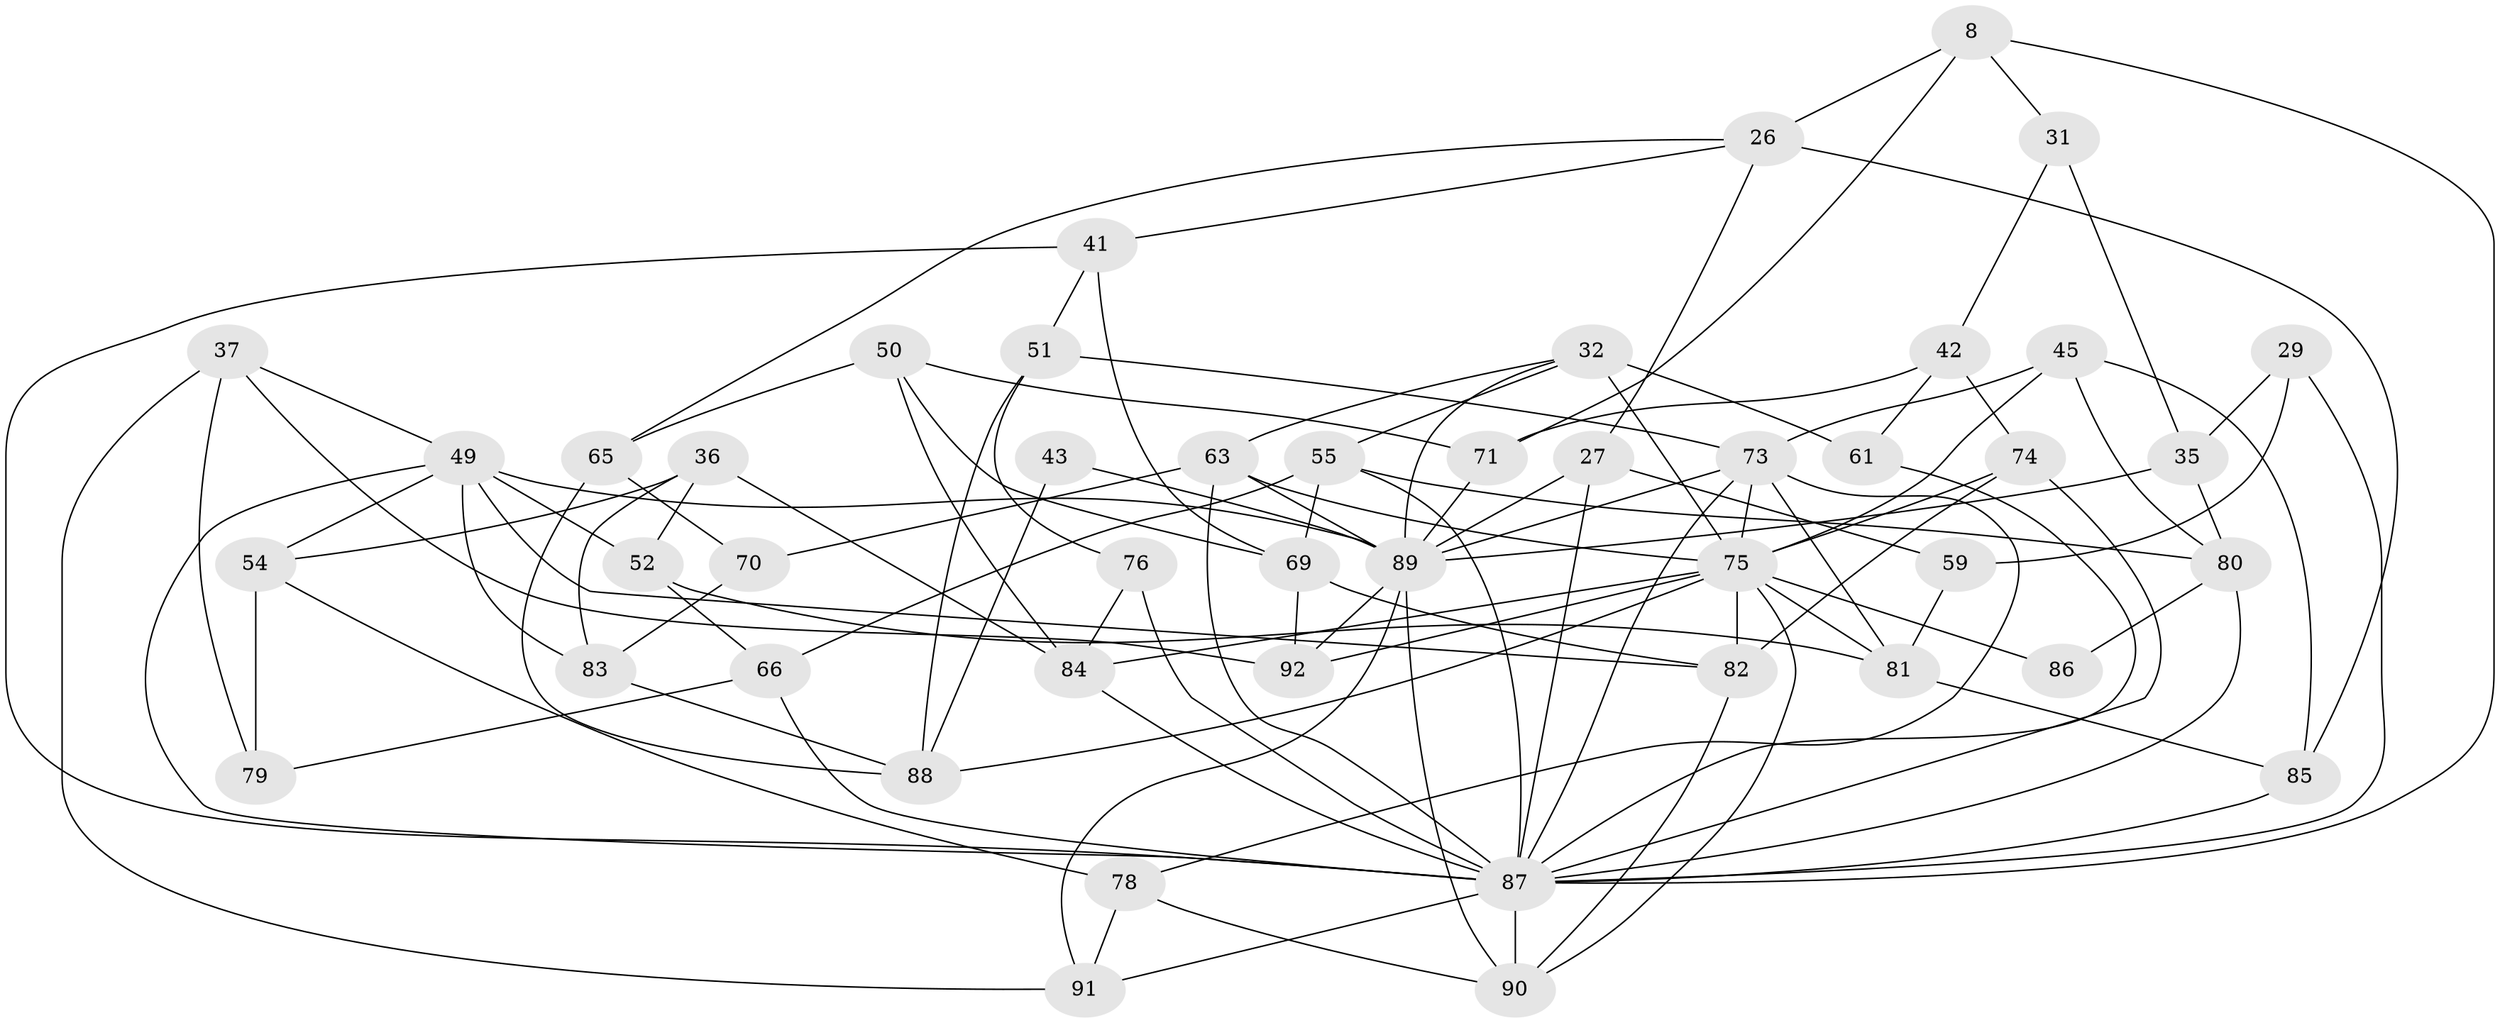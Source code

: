 // original degree distribution, {4: 1.0}
// Generated by graph-tools (version 1.1) at 2025/56/03/09/25 04:56:17]
// undirected, 46 vertices, 109 edges
graph export_dot {
graph [start="1"]
  node [color=gray90,style=filled];
  8 [super="+6"];
  26 [super="+9"];
  27;
  29;
  31;
  32 [super="+12"];
  35 [super="+28"];
  36;
  37;
  41;
  42;
  43;
  45;
  49 [super="+17"];
  50;
  51;
  52;
  54;
  55 [super="+53"];
  59;
  61;
  63 [super="+48"];
  65;
  66 [super="+60"];
  69 [super="+25"];
  70;
  71;
  73 [super="+56"];
  74;
  75 [super="+24+68"];
  76;
  78;
  79;
  80 [super="+72"];
  81 [super="+33"];
  82 [super="+18"];
  83;
  84 [super="+40"];
  85 [super="+77"];
  86;
  87 [super="+57+67+64"];
  88 [super="+34"];
  89 [super="+44+30+46"];
  90 [super="+39"];
  91;
  92 [super="+62"];
  8 -- 26 [weight=2];
  8 -- 31 [weight=2];
  8 -- 71;
  8 -- 87;
  26 -- 27;
  26 -- 41;
  26 -- 65;
  26 -- 85;
  27 -- 59;
  27 -- 89;
  27 -- 87;
  29 -- 35 [weight=2];
  29 -- 59;
  29 -- 87;
  31 -- 42;
  31 -- 35;
  32 -- 61 [weight=2];
  32 -- 55;
  32 -- 89;
  32 -- 63;
  32 -- 75;
  35 -- 80;
  35 -- 89 [weight=2];
  36 -- 52;
  36 -- 84;
  36 -- 83;
  36 -- 54;
  37 -- 91;
  37 -- 79;
  37 -- 49;
  37 -- 92;
  41 -- 51;
  41 -- 69;
  41 -- 87;
  42 -- 74;
  42 -- 61;
  42 -- 71;
  43 -- 88 [weight=2];
  43 -- 89 [weight=2];
  45 -- 80;
  45 -- 85;
  45 -- 73;
  45 -- 75;
  49 -- 54;
  49 -- 83;
  49 -- 82 [weight=2];
  49 -- 52;
  49 -- 89;
  49 -- 87;
  50 -- 65;
  50 -- 84;
  50 -- 71;
  50 -- 69;
  51 -- 73;
  51 -- 76;
  51 -- 88;
  52 -- 81;
  52 -- 66;
  54 -- 78;
  54 -- 79;
  55 -- 66 [weight=2];
  55 -- 80;
  55 -- 69;
  55 -- 87;
  59 -- 81 [weight=2];
  61 -- 87;
  63 -- 70 [weight=2];
  63 -- 89;
  63 -- 87 [weight=3];
  63 -- 75;
  65 -- 70;
  65 -- 88;
  66 -- 79 [weight=2];
  66 -- 87;
  69 -- 92 [weight=2];
  69 -- 82;
  70 -- 83;
  71 -- 89;
  73 -- 75;
  73 -- 87 [weight=3];
  73 -- 89 [weight=2];
  73 -- 81;
  73 -- 78;
  74 -- 82;
  74 -- 87;
  74 -- 75;
  75 -- 88;
  75 -- 84 [weight=2];
  75 -- 86 [weight=2];
  75 -- 90;
  75 -- 81;
  75 -- 82;
  75 -- 92;
  76 -- 87;
  76 -- 84 [weight=2];
  78 -- 91;
  78 -- 90;
  80 -- 86 [weight=2];
  80 -- 87;
  81 -- 85;
  82 -- 90;
  83 -- 88;
  84 -- 87 [weight=2];
  85 -- 87 [weight=3];
  87 -- 91;
  87 -- 90 [weight=3];
  89 -- 92 [weight=2];
  89 -- 91;
  89 -- 90 [weight=2];
}
